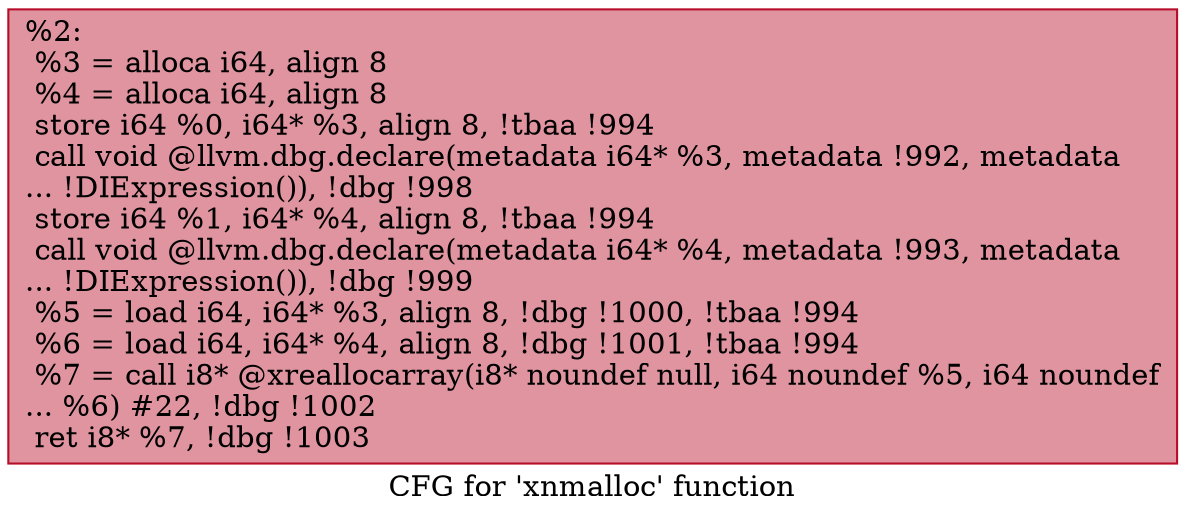 digraph "CFG for 'xnmalloc' function" {
	label="CFG for 'xnmalloc' function";

	Node0x12e8050 [shape=record,color="#b70d28ff", style=filled, fillcolor="#b70d2870",label="{%2:\l  %3 = alloca i64, align 8\l  %4 = alloca i64, align 8\l  store i64 %0, i64* %3, align 8, !tbaa !994\l  call void @llvm.dbg.declare(metadata i64* %3, metadata !992, metadata\l... !DIExpression()), !dbg !998\l  store i64 %1, i64* %4, align 8, !tbaa !994\l  call void @llvm.dbg.declare(metadata i64* %4, metadata !993, metadata\l... !DIExpression()), !dbg !999\l  %5 = load i64, i64* %3, align 8, !dbg !1000, !tbaa !994\l  %6 = load i64, i64* %4, align 8, !dbg !1001, !tbaa !994\l  %7 = call i8* @xreallocarray(i8* noundef null, i64 noundef %5, i64 noundef\l... %6) #22, !dbg !1002\l  ret i8* %7, !dbg !1003\l}"];
}

